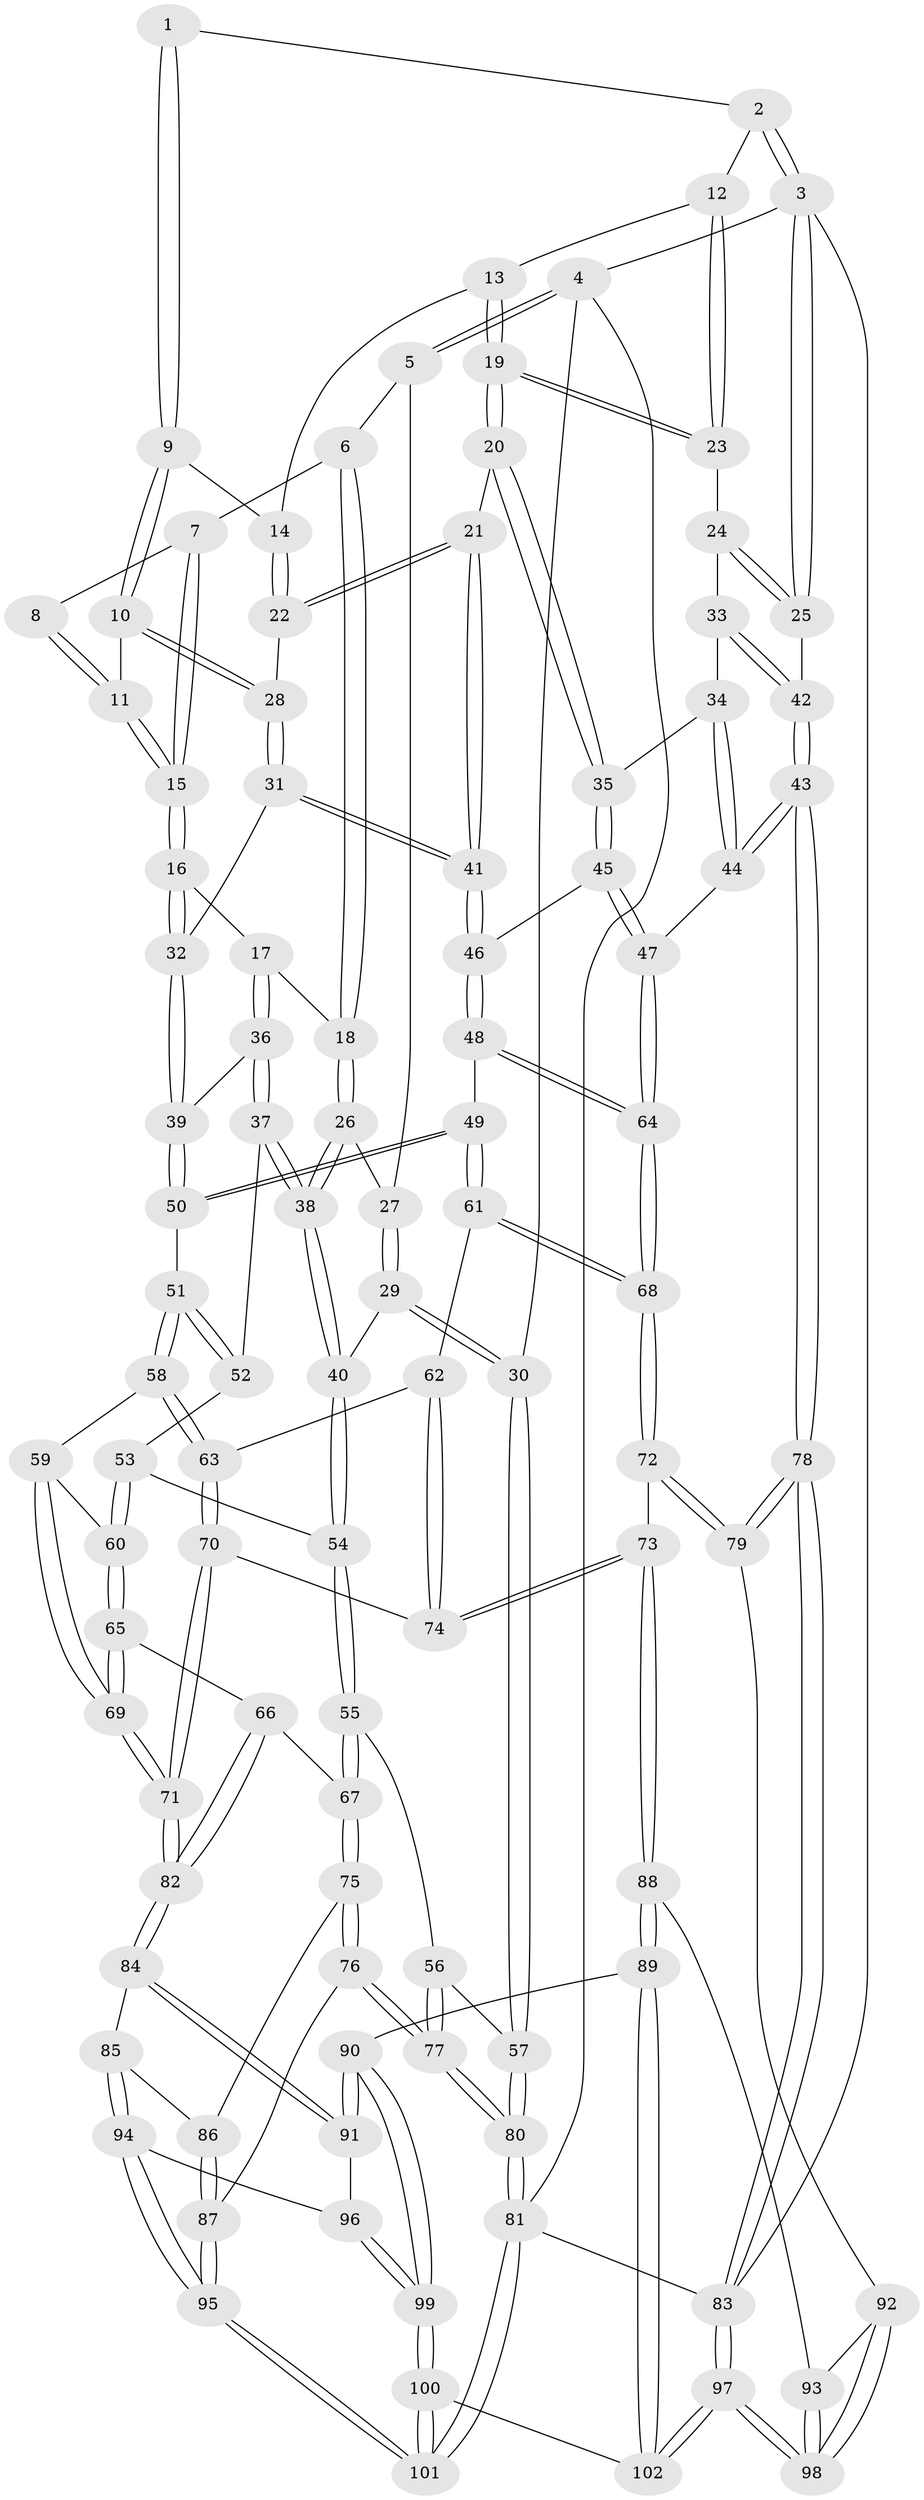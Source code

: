 // Generated by graph-tools (version 1.1) at 2025/27/03/15/25 16:27:56]
// undirected, 102 vertices, 252 edges
graph export_dot {
graph [start="1"]
  node [color=gray90,style=filled];
  1 [pos="+0.781683329261698+0"];
  2 [pos="+0.7850697755006909+0"];
  3 [pos="+1+0"];
  4 [pos="+0+0"];
  5 [pos="+0+0"];
  6 [pos="+0.32123577602082126+0"];
  7 [pos="+0.3487609907772158+0"];
  8 [pos="+0.5335795831796348+0"];
  9 [pos="+0.6569552956070825+0.10069891810158614"];
  10 [pos="+0.6395513494715092+0.12112417054476346"];
  11 [pos="+0.5846634938466566+0.09149084019017747"];
  12 [pos="+0.8224576451147513+0.016043421642409274"];
  13 [pos="+0.7780352229814443+0.06545900954601827"];
  14 [pos="+0.76678839807451+0.07735406704718854"];
  15 [pos="+0.48782445231745075+0.12884289397221568"];
  16 [pos="+0.47324173213729476+0.16015474808240002"];
  17 [pos="+0.35348335309952666+0.16137732162404325"];
  18 [pos="+0.3219862116426255+0.11761324047833019"];
  19 [pos="+0.8013216353944739+0.21275770828508733"];
  20 [pos="+0.7738376597119911+0.2406258707887114"];
  21 [pos="+0.7630450517223573+0.2408955862396492"];
  22 [pos="+0.7372848320385642+0.20743004655241365"];
  23 [pos="+0.891691942930879+0.12419512695493261"];
  24 [pos="+0.9242475988622594+0.13185437242077402"];
  25 [pos="+1+0.0675192648829169"];
  26 [pos="+0.19376533136629787+0.1705240136657917"];
  27 [pos="+0.08882642248712429+0.01224639021128522"];
  28 [pos="+0.647325521216192+0.14540848796714068"];
  29 [pos="+0.0535889471308085+0.25287116525336256"];
  30 [pos="+0+0.2400966555072729"];
  31 [pos="+0.5452362252036054+0.27162489248763816"];
  32 [pos="+0.5213723663131737+0.2797106523310501"];
  33 [pos="+0.9289602026161036+0.2807934162849218"];
  34 [pos="+0.8952831778375278+0.28931432615596936"];
  35 [pos="+0.8367791488347756+0.28837499818407936"];
  36 [pos="+0.34488413666392953+0.2025786377295657"];
  37 [pos="+0.3131024120196144+0.3029350488592677"];
  38 [pos="+0.17770724803680554+0.30479118165110947"];
  39 [pos="+0.5202611514546733+0.2816450167448904"];
  40 [pos="+0.1602904224881724+0.317084271846918"];
  41 [pos="+0.7097660291834734+0.3048702989354487"];
  42 [pos="+1+0.38347996818220914"];
  43 [pos="+1+0.5136844174008909"];
  44 [pos="+0.9199915657268981+0.4739388227229276"];
  45 [pos="+0.8406858612637765+0.385353122795415"];
  46 [pos="+0.7041440461571634+0.4035562547728043"];
  47 [pos="+0.9187841499740318+0.4739130287735558"];
  48 [pos="+0.7004743710478258+0.4116016122570087"];
  49 [pos="+0.6598170844324245+0.44714611174952706"];
  50 [pos="+0.49076540685444253+0.34100770205371633"];
  51 [pos="+0.4588779271703003+0.3621054910196776"];
  52 [pos="+0.3233647404111393+0.31077814022176803"];
  53 [pos="+0.3024635754956148+0.4466315865873931"];
  54 [pos="+0.138689914045384+0.3962029918842387"];
  55 [pos="+0.1126763611061316+0.44877216706468337"];
  56 [pos="+0.10450559816785558+0.4504121798705047"];
  57 [pos="+0+0.4439730427365336"];
  58 [pos="+0.44336072931525955+0.4509118294077909"];
  59 [pos="+0.42905207071416074+0.47883445699932214"];
  60 [pos="+0.3267385697669783+0.49301549579277737"];
  61 [pos="+0.6544616874476988+0.4744767207123494"];
  62 [pos="+0.6409844635436097+0.4944567955809585"];
  63 [pos="+0.6082373339156035+0.5135788542395372"];
  64 [pos="+0.8481520375515829+0.5078707793006177"];
  65 [pos="+0.2680129608234579+0.5512773180369029"];
  66 [pos="+0.259884298639829+0.5576529234552513"];
  67 [pos="+0.2020436360074426+0.5873981994847137"];
  68 [pos="+0.7955738782994517+0.5762049669183202"];
  69 [pos="+0.45628725264396514+0.591300396725937"];
  70 [pos="+0.5196371382898005+0.6373811744810728"];
  71 [pos="+0.4782495381279725+0.6535662098534226"];
  72 [pos="+0.782306504645231+0.6483479065679321"];
  73 [pos="+0.7145096326652548+0.6772860755498058"];
  74 [pos="+0.6998843245761066+0.6678209457483364"];
  75 [pos="+0.19977519560061024+0.6125212282240329"];
  76 [pos="+0.10548573669695381+0.7426837745813145"];
  77 [pos="+0+0.807563773917485"];
  78 [pos="+1+0.6628240346355412"];
  79 [pos="+0.9399363351764936+0.7330012411479978"];
  80 [pos="+0+0.9090906757157916"];
  81 [pos="+0+1"];
  82 [pos="+0.47685757732920103+0.6561248733906134"];
  83 [pos="+1+1"];
  84 [pos="+0.4629870861744708+0.6916472366120673"];
  85 [pos="+0.38414854828160166+0.7070341374200266"];
  86 [pos="+0.3212970337516371+0.685784480457464"];
  87 [pos="+0.22245044772095884+0.8197116877061004"];
  88 [pos="+0.6823362523500307+0.817422319878427"];
  89 [pos="+0.6160481528223551+0.8594933551192693"];
  90 [pos="+0.5252991518916601+0.8003218012298972"];
  91 [pos="+0.4820025418605884+0.7389695572217917"];
  92 [pos="+0.8873462475608523+0.8029688386919204"];
  93 [pos="+0.740977125055068+0.8359791056169275"];
  94 [pos="+0.3170128676048834+0.8080211771055997"];
  95 [pos="+0.23642698276618943+0.8327710606503809"];
  96 [pos="+0.37320950693530064+0.8589832492796177"];
  97 [pos="+0.9270562493574266+1"];
  98 [pos="+0.8860980192105604+1"];
  99 [pos="+0.3891714242712627+0.9475988417974807"];
  100 [pos="+0.33866551093053665+1"];
  101 [pos="+0.28669686108823683+1"];
  102 [pos="+0.5977004335415311+1"];
  1 -- 2;
  1 -- 9;
  1 -- 9;
  2 -- 3;
  2 -- 3;
  2 -- 12;
  3 -- 4;
  3 -- 25;
  3 -- 25;
  3 -- 83;
  4 -- 5;
  4 -- 5;
  4 -- 30;
  4 -- 81;
  5 -- 6;
  5 -- 27;
  6 -- 7;
  6 -- 18;
  6 -- 18;
  7 -- 8;
  7 -- 15;
  7 -- 15;
  8 -- 11;
  8 -- 11;
  9 -- 10;
  9 -- 10;
  9 -- 14;
  10 -- 11;
  10 -- 28;
  10 -- 28;
  11 -- 15;
  11 -- 15;
  12 -- 13;
  12 -- 23;
  12 -- 23;
  13 -- 14;
  13 -- 19;
  13 -- 19;
  14 -- 22;
  14 -- 22;
  15 -- 16;
  15 -- 16;
  16 -- 17;
  16 -- 32;
  16 -- 32;
  17 -- 18;
  17 -- 36;
  17 -- 36;
  18 -- 26;
  18 -- 26;
  19 -- 20;
  19 -- 20;
  19 -- 23;
  19 -- 23;
  20 -- 21;
  20 -- 35;
  20 -- 35;
  21 -- 22;
  21 -- 22;
  21 -- 41;
  21 -- 41;
  22 -- 28;
  23 -- 24;
  24 -- 25;
  24 -- 25;
  24 -- 33;
  25 -- 42;
  26 -- 27;
  26 -- 38;
  26 -- 38;
  27 -- 29;
  27 -- 29;
  28 -- 31;
  28 -- 31;
  29 -- 30;
  29 -- 30;
  29 -- 40;
  30 -- 57;
  30 -- 57;
  31 -- 32;
  31 -- 41;
  31 -- 41;
  32 -- 39;
  32 -- 39;
  33 -- 34;
  33 -- 42;
  33 -- 42;
  34 -- 35;
  34 -- 44;
  34 -- 44;
  35 -- 45;
  35 -- 45;
  36 -- 37;
  36 -- 37;
  36 -- 39;
  37 -- 38;
  37 -- 38;
  37 -- 52;
  38 -- 40;
  38 -- 40;
  39 -- 50;
  39 -- 50;
  40 -- 54;
  40 -- 54;
  41 -- 46;
  41 -- 46;
  42 -- 43;
  42 -- 43;
  43 -- 44;
  43 -- 44;
  43 -- 78;
  43 -- 78;
  44 -- 47;
  45 -- 46;
  45 -- 47;
  45 -- 47;
  46 -- 48;
  46 -- 48;
  47 -- 64;
  47 -- 64;
  48 -- 49;
  48 -- 64;
  48 -- 64;
  49 -- 50;
  49 -- 50;
  49 -- 61;
  49 -- 61;
  50 -- 51;
  51 -- 52;
  51 -- 52;
  51 -- 58;
  51 -- 58;
  52 -- 53;
  53 -- 54;
  53 -- 60;
  53 -- 60;
  54 -- 55;
  54 -- 55;
  55 -- 56;
  55 -- 67;
  55 -- 67;
  56 -- 57;
  56 -- 77;
  56 -- 77;
  57 -- 80;
  57 -- 80;
  58 -- 59;
  58 -- 63;
  58 -- 63;
  59 -- 60;
  59 -- 69;
  59 -- 69;
  60 -- 65;
  60 -- 65;
  61 -- 62;
  61 -- 68;
  61 -- 68;
  62 -- 63;
  62 -- 74;
  62 -- 74;
  63 -- 70;
  63 -- 70;
  64 -- 68;
  64 -- 68;
  65 -- 66;
  65 -- 69;
  65 -- 69;
  66 -- 67;
  66 -- 82;
  66 -- 82;
  67 -- 75;
  67 -- 75;
  68 -- 72;
  68 -- 72;
  69 -- 71;
  69 -- 71;
  70 -- 71;
  70 -- 71;
  70 -- 74;
  71 -- 82;
  71 -- 82;
  72 -- 73;
  72 -- 79;
  72 -- 79;
  73 -- 74;
  73 -- 74;
  73 -- 88;
  73 -- 88;
  75 -- 76;
  75 -- 76;
  75 -- 86;
  76 -- 77;
  76 -- 77;
  76 -- 87;
  77 -- 80;
  77 -- 80;
  78 -- 79;
  78 -- 79;
  78 -- 83;
  78 -- 83;
  79 -- 92;
  80 -- 81;
  80 -- 81;
  81 -- 101;
  81 -- 101;
  81 -- 83;
  82 -- 84;
  82 -- 84;
  83 -- 97;
  83 -- 97;
  84 -- 85;
  84 -- 91;
  84 -- 91;
  85 -- 86;
  85 -- 94;
  85 -- 94;
  86 -- 87;
  86 -- 87;
  87 -- 95;
  87 -- 95;
  88 -- 89;
  88 -- 89;
  88 -- 93;
  89 -- 90;
  89 -- 102;
  89 -- 102;
  90 -- 91;
  90 -- 91;
  90 -- 99;
  90 -- 99;
  91 -- 96;
  92 -- 93;
  92 -- 98;
  92 -- 98;
  93 -- 98;
  93 -- 98;
  94 -- 95;
  94 -- 95;
  94 -- 96;
  95 -- 101;
  95 -- 101;
  96 -- 99;
  96 -- 99;
  97 -- 98;
  97 -- 98;
  97 -- 102;
  97 -- 102;
  99 -- 100;
  99 -- 100;
  100 -- 101;
  100 -- 101;
  100 -- 102;
}
